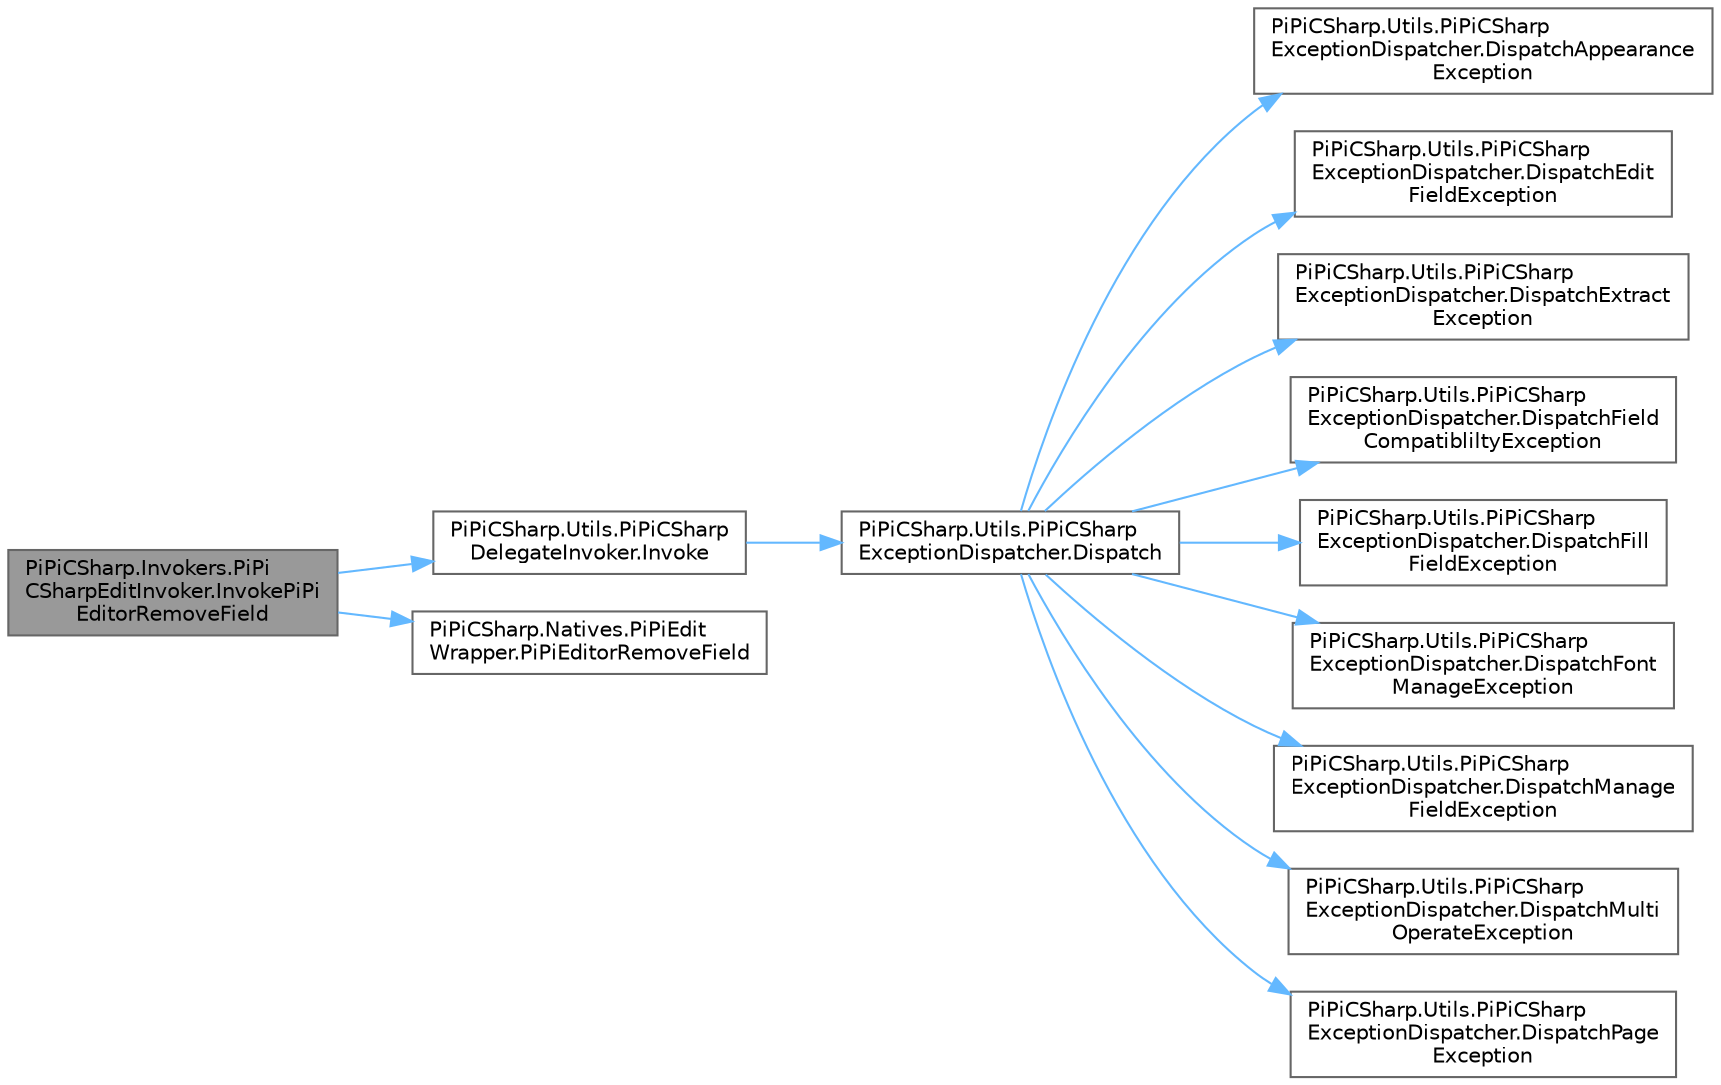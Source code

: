 digraph "PiPiCSharp.Invokers.PiPiCSharpEditInvoker.InvokePiPiEditorRemoveField"
{
 // LATEX_PDF_SIZE
  bgcolor="transparent";
  edge [fontname=Helvetica,fontsize=10,labelfontname=Helvetica,labelfontsize=10];
  node [fontname=Helvetica,fontsize=10,shape=box,height=0.2,width=0.4];
  rankdir="LR";
  Node1 [id="Node000001",label="PiPiCSharp.Invokers.PiPi\lCSharpEditInvoker.InvokePiPi\lEditorRemoveField",height=0.2,width=0.4,color="gray40", fillcolor="grey60", style="filled", fontcolor="black",tooltip="Invoke PiPiEditWrapper PiPiEditorRemoveField."];
  Node1 -> Node2 [id="edge1_Node000001_Node000002",color="steelblue1",style="solid",tooltip=" "];
  Node2 [id="Node000002",label="PiPiCSharp.Utils.PiPiCSharp\lDelegateInvoker.Invoke",height=0.2,width=0.4,color="grey40", fillcolor="white", style="filled",URL="$class_pi_pi_c_sharp_1_1_utils_1_1_pi_pi_c_sharp_delegate_invoker.html#ad3921b774f5d75070100abbcf4f76a82",tooltip="Invoke void result delegate."];
  Node2 -> Node3 [id="edge2_Node000002_Node000003",color="steelblue1",style="solid",tooltip=" "];
  Node3 [id="Node000003",label="PiPiCSharp.Utils.PiPiCSharp\lExceptionDispatcher.Dispatch",height=0.2,width=0.4,color="grey40", fillcolor="white", style="filled",URL="$class_pi_pi_c_sharp_1_1_utils_1_1_pi_pi_c_sharp_exception_dispatcher.html#ad5697422873390eb29f024aecfa4c83b",tooltip="Dispatch error."];
  Node3 -> Node4 [id="edge3_Node000003_Node000004",color="steelblue1",style="solid",tooltip=" "];
  Node4 [id="Node000004",label="PiPiCSharp.Utils.PiPiCSharp\lExceptionDispatcher.DispatchAppearance\lException",height=0.2,width=0.4,color="grey40", fillcolor="white", style="filled",URL="$class_pi_pi_c_sharp_1_1_utils_1_1_pi_pi_c_sharp_exception_dispatcher.html#a2c7634b23ced92f6e6c66df9a9dab705",tooltip=" "];
  Node3 -> Node5 [id="edge4_Node000003_Node000005",color="steelblue1",style="solid",tooltip=" "];
  Node5 [id="Node000005",label="PiPiCSharp.Utils.PiPiCSharp\lExceptionDispatcher.DispatchEdit\lFieldException",height=0.2,width=0.4,color="grey40", fillcolor="white", style="filled",URL="$class_pi_pi_c_sharp_1_1_utils_1_1_pi_pi_c_sharp_exception_dispatcher.html#a7c1209bdb7b111101e306a2e0bc89fd4",tooltip=" "];
  Node3 -> Node6 [id="edge5_Node000003_Node000006",color="steelblue1",style="solid",tooltip=" "];
  Node6 [id="Node000006",label="PiPiCSharp.Utils.PiPiCSharp\lExceptionDispatcher.DispatchExtract\lException",height=0.2,width=0.4,color="grey40", fillcolor="white", style="filled",URL="$class_pi_pi_c_sharp_1_1_utils_1_1_pi_pi_c_sharp_exception_dispatcher.html#a0622451672b58d757f9cee402e4e5dba",tooltip=" "];
  Node3 -> Node7 [id="edge6_Node000003_Node000007",color="steelblue1",style="solid",tooltip=" "];
  Node7 [id="Node000007",label="PiPiCSharp.Utils.PiPiCSharp\lExceptionDispatcher.DispatchField\lCompatibliltyException",height=0.2,width=0.4,color="grey40", fillcolor="white", style="filled",URL="$class_pi_pi_c_sharp_1_1_utils_1_1_pi_pi_c_sharp_exception_dispatcher.html#a9b9f459891d74337bf6b9d324d199fa6",tooltip=" "];
  Node3 -> Node8 [id="edge7_Node000003_Node000008",color="steelblue1",style="solid",tooltip=" "];
  Node8 [id="Node000008",label="PiPiCSharp.Utils.PiPiCSharp\lExceptionDispatcher.DispatchFill\lFieldException",height=0.2,width=0.4,color="grey40", fillcolor="white", style="filled",URL="$class_pi_pi_c_sharp_1_1_utils_1_1_pi_pi_c_sharp_exception_dispatcher.html#ae120b053a83a156bd69e8a4375413262",tooltip=" "];
  Node3 -> Node9 [id="edge8_Node000003_Node000009",color="steelblue1",style="solid",tooltip=" "];
  Node9 [id="Node000009",label="PiPiCSharp.Utils.PiPiCSharp\lExceptionDispatcher.DispatchFont\lManageException",height=0.2,width=0.4,color="grey40", fillcolor="white", style="filled",URL="$class_pi_pi_c_sharp_1_1_utils_1_1_pi_pi_c_sharp_exception_dispatcher.html#ae79802a35d1471c68047ad5ff71fc48a",tooltip=" "];
  Node3 -> Node10 [id="edge9_Node000003_Node000010",color="steelblue1",style="solid",tooltip=" "];
  Node10 [id="Node000010",label="PiPiCSharp.Utils.PiPiCSharp\lExceptionDispatcher.DispatchManage\lFieldException",height=0.2,width=0.4,color="grey40", fillcolor="white", style="filled",URL="$class_pi_pi_c_sharp_1_1_utils_1_1_pi_pi_c_sharp_exception_dispatcher.html#a0cba829ec06501d335313fa318af6f0e",tooltip=" "];
  Node3 -> Node11 [id="edge10_Node000003_Node000011",color="steelblue1",style="solid",tooltip=" "];
  Node11 [id="Node000011",label="PiPiCSharp.Utils.PiPiCSharp\lExceptionDispatcher.DispatchMulti\lOperateException",height=0.2,width=0.4,color="grey40", fillcolor="white", style="filled",URL="$class_pi_pi_c_sharp_1_1_utils_1_1_pi_pi_c_sharp_exception_dispatcher.html#afd43c23502aa10e2c39db8b9c09cae07",tooltip=" "];
  Node3 -> Node12 [id="edge11_Node000003_Node000012",color="steelblue1",style="solid",tooltip=" "];
  Node12 [id="Node000012",label="PiPiCSharp.Utils.PiPiCSharp\lExceptionDispatcher.DispatchPage\lException",height=0.2,width=0.4,color="grey40", fillcolor="white", style="filled",URL="$class_pi_pi_c_sharp_1_1_utils_1_1_pi_pi_c_sharp_exception_dispatcher.html#a4b2db9c7c522de6b8f001e3681e0d5a4",tooltip=" "];
  Node1 -> Node13 [id="edge12_Node000001_Node000013",color="steelblue1",style="solid",tooltip=" "];
  Node13 [id="Node000013",label="PiPiCSharp.Natives.PiPiEdit\lWrapper.PiPiEditorRemoveField",height=0.2,width=0.4,color="grey40", fillcolor="white", style="filled",URL="$class_pi_pi_c_sharp_1_1_natives_1_1_pi_pi_edit_wrapper.html#aa42b862f8c21dd0fc8899621dcf542c3",tooltip="Invoke c++ PiPiEditor RemoveField."];
}
